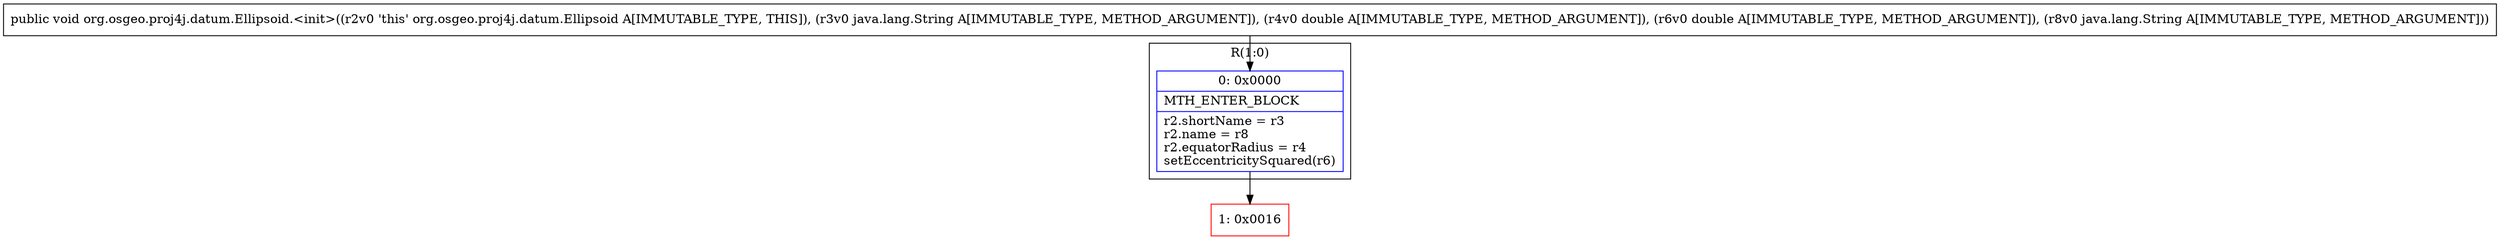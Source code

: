 digraph "CFG fororg.osgeo.proj4j.datum.Ellipsoid.\<init\>(Ljava\/lang\/String;DDLjava\/lang\/String;)V" {
subgraph cluster_Region_861173266 {
label = "R(1:0)";
node [shape=record,color=blue];
Node_0 [shape=record,label="{0\:\ 0x0000|MTH_ENTER_BLOCK\l|r2.shortName = r3\lr2.name = r8\lr2.equatorRadius = r4\lsetEccentricitySquared(r6)\l}"];
}
Node_1 [shape=record,color=red,label="{1\:\ 0x0016}"];
MethodNode[shape=record,label="{public void org.osgeo.proj4j.datum.Ellipsoid.\<init\>((r2v0 'this' org.osgeo.proj4j.datum.Ellipsoid A[IMMUTABLE_TYPE, THIS]), (r3v0 java.lang.String A[IMMUTABLE_TYPE, METHOD_ARGUMENT]), (r4v0 double A[IMMUTABLE_TYPE, METHOD_ARGUMENT]), (r6v0 double A[IMMUTABLE_TYPE, METHOD_ARGUMENT]), (r8v0 java.lang.String A[IMMUTABLE_TYPE, METHOD_ARGUMENT])) }"];
MethodNode -> Node_0;
Node_0 -> Node_1;
}

